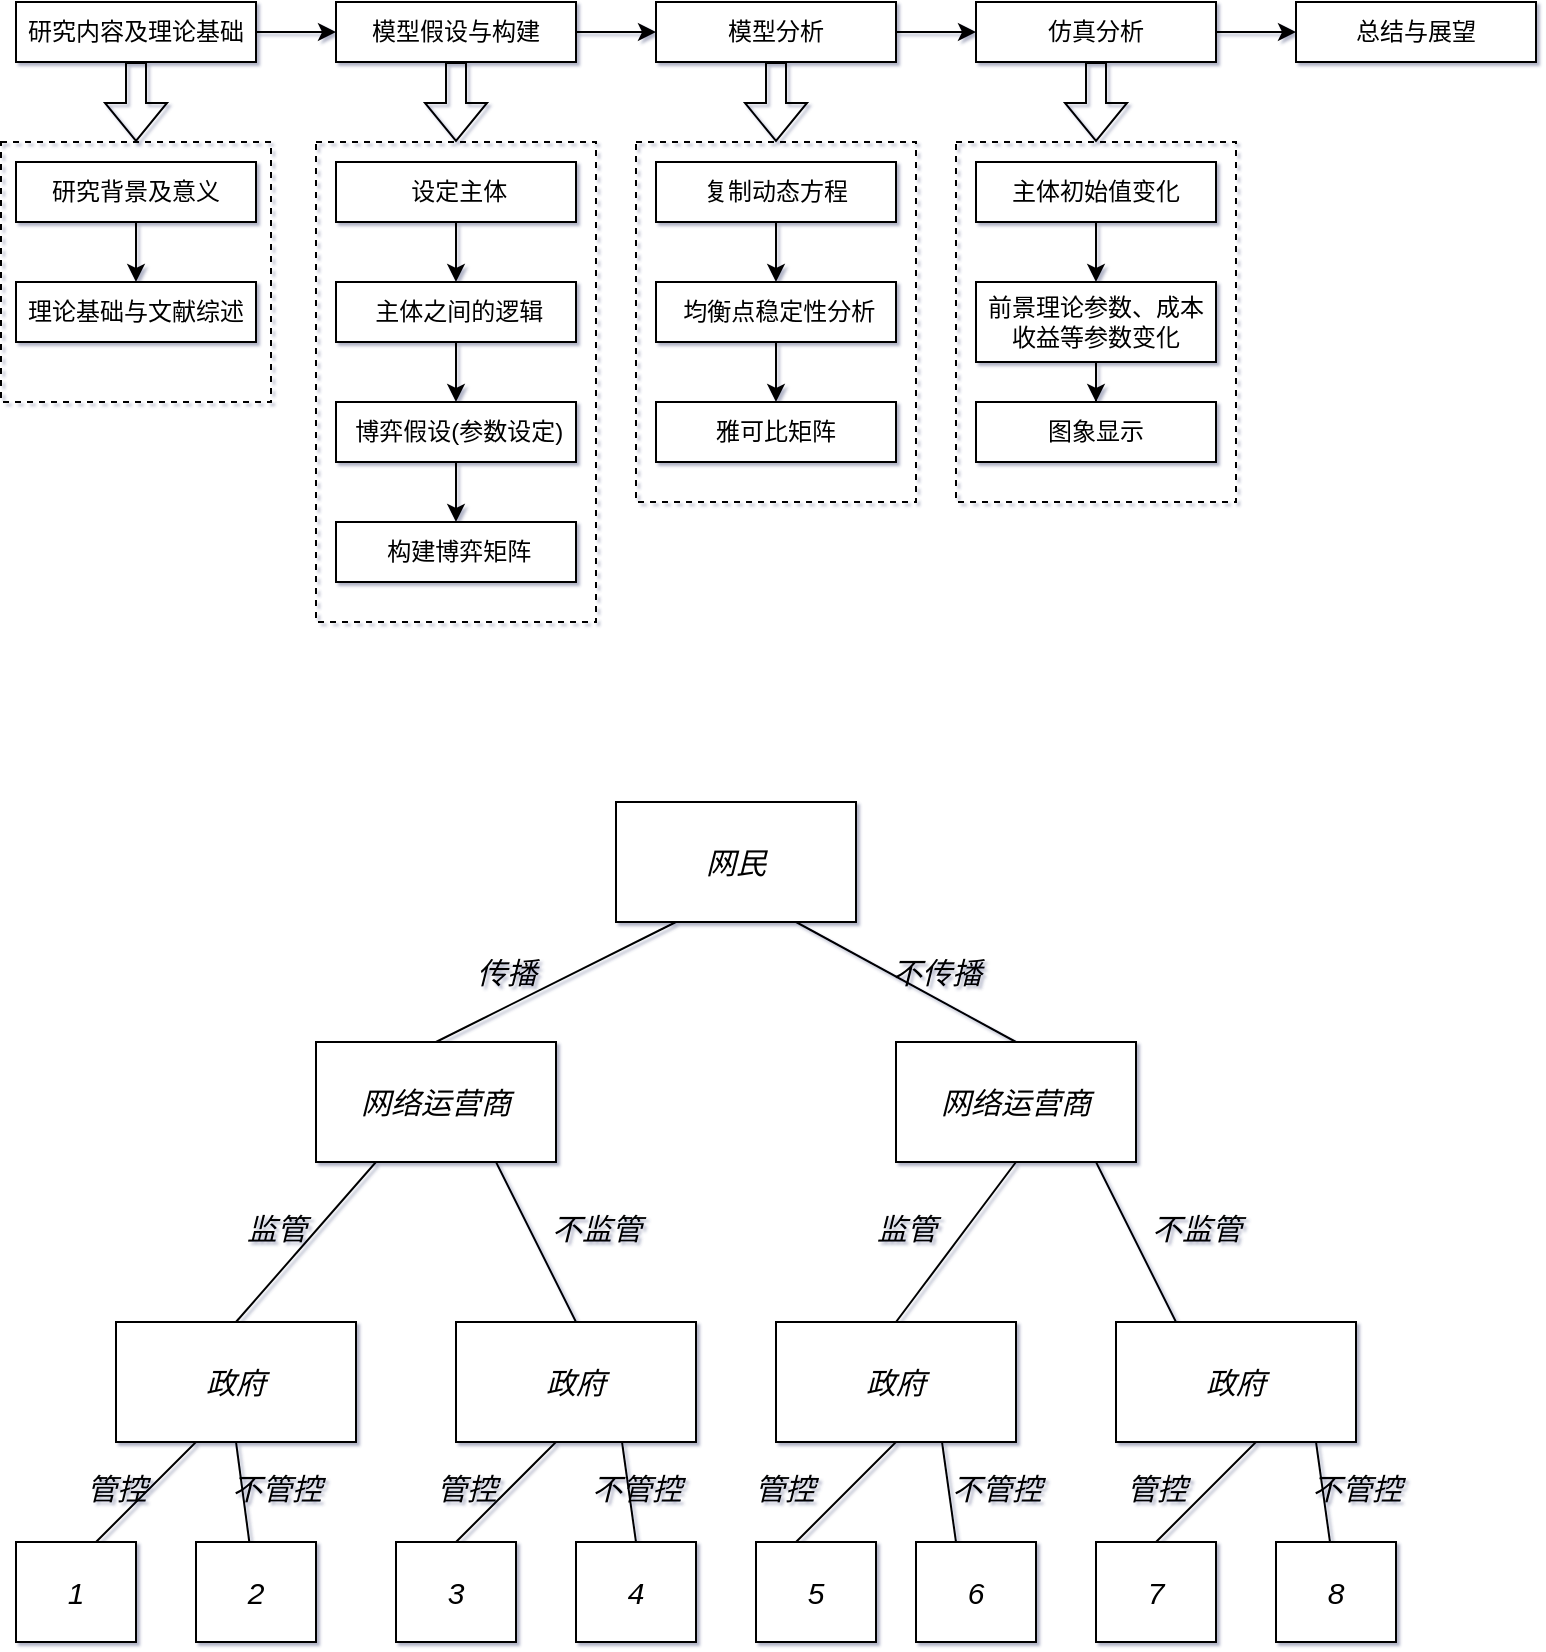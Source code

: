<mxfile version="24.1.0" type="github">
  <diagram name="第 1 页" id="m7ZOV6HE41c2tK7prYmj">
    <mxGraphModel dx="858" dy="456" grid="0" gridSize="10" guides="1" tooltips="1" connect="1" arrows="1" fold="1" page="1" pageScale="1" pageWidth="827" pageHeight="1169" background="none" math="0" shadow="1">
      <root>
        <mxCell id="0" />
        <mxCell id="1" parent="0" />
        <mxCell id="oWNg2NpMSXeGEMVHe7Kw-49" value="" style="rounded=0;whiteSpace=wrap;html=1;dashed=1;fillColor=none;" parent="1" vertex="1">
          <mxGeometry x="22.5" y="290" width="135" height="130" as="geometry" />
        </mxCell>
        <mxCell id="oWNg2NpMSXeGEMVHe7Kw-20" value="研究背景及意义" style="rounded=0;whiteSpace=wrap;html=1;" parent="1" vertex="1">
          <mxGeometry x="30" y="300" width="120" height="30" as="geometry" />
        </mxCell>
        <mxCell id="oWNg2NpMSXeGEMVHe7Kw-54" style="edgeStyle=orthogonalEdgeStyle;rounded=0;orthogonalLoop=1;jettySize=auto;html=1;entryX=0.5;entryY=0;entryDx=0;entryDy=0;shape=flexArrow;" parent="1" source="oWNg2NpMSXeGEMVHe7Kw-10" target="oWNg2NpMSXeGEMVHe7Kw-49" edge="1">
          <mxGeometry relative="1" as="geometry" />
        </mxCell>
        <mxCell id="oWNg2NpMSXeGEMVHe7Kw-10" value="研究内容及理论基础" style="rounded=0;whiteSpace=wrap;html=1;fixDash=0;" parent="1" vertex="1">
          <mxGeometry x="30" y="220" width="120" height="30" as="geometry" />
        </mxCell>
        <mxCell id="oWNg2NpMSXeGEMVHe7Kw-55" style="edgeStyle=orthogonalEdgeStyle;rounded=0;orthogonalLoop=1;jettySize=auto;html=1;exitX=0.5;exitY=1;exitDx=0;exitDy=0;entryX=0.5;entryY=0;entryDx=0;entryDy=0;shape=flexArrow;" parent="1" source="oWNg2NpMSXeGEMVHe7Kw-11" target="oWNg2NpMSXeGEMVHe7Kw-50" edge="1">
          <mxGeometry relative="1" as="geometry" />
        </mxCell>
        <mxCell id="oWNg2NpMSXeGEMVHe7Kw-11" value="模型假设与构建" style="rounded=0;whiteSpace=wrap;html=1;fixDash=0;" parent="1" vertex="1">
          <mxGeometry x="190" y="220" width="120" height="30" as="geometry" />
        </mxCell>
        <mxCell id="oWNg2NpMSXeGEMVHe7Kw-12" value="" style="edgeStyle=orthogonalEdgeStyle;rounded=0;orthogonalLoop=1;jettySize=auto;html=1;fixDash=0;" parent="1" source="oWNg2NpMSXeGEMVHe7Kw-10" target="oWNg2NpMSXeGEMVHe7Kw-11" edge="1">
          <mxGeometry relative="1" as="geometry" />
        </mxCell>
        <mxCell id="oWNg2NpMSXeGEMVHe7Kw-56" style="edgeStyle=orthogonalEdgeStyle;rounded=0;orthogonalLoop=1;jettySize=auto;html=1;exitX=0.5;exitY=1;exitDx=0;exitDy=0;entryX=0.5;entryY=0;entryDx=0;entryDy=0;shape=flexArrow;" parent="1" source="oWNg2NpMSXeGEMVHe7Kw-13" target="oWNg2NpMSXeGEMVHe7Kw-51" edge="1">
          <mxGeometry relative="1" as="geometry" />
        </mxCell>
        <mxCell id="oWNg2NpMSXeGEMVHe7Kw-13" value="模型分析" style="rounded=0;whiteSpace=wrap;html=1;fixDash=0;" parent="1" vertex="1">
          <mxGeometry x="350" y="220" width="120" height="30" as="geometry" />
        </mxCell>
        <mxCell id="oWNg2NpMSXeGEMVHe7Kw-14" value="" style="edgeStyle=orthogonalEdgeStyle;rounded=0;orthogonalLoop=1;jettySize=auto;html=1;fixDash=0;" parent="1" source="oWNg2NpMSXeGEMVHe7Kw-11" target="oWNg2NpMSXeGEMVHe7Kw-13" edge="1">
          <mxGeometry relative="1" as="geometry" />
        </mxCell>
        <mxCell id="oWNg2NpMSXeGEMVHe7Kw-59" value="" style="edgeStyle=orthogonalEdgeStyle;rounded=0;orthogonalLoop=1;jettySize=auto;html=1;shape=flexArrow;" parent="1" source="oWNg2NpMSXeGEMVHe7Kw-15" target="oWNg2NpMSXeGEMVHe7Kw-52" edge="1">
          <mxGeometry relative="1" as="geometry" />
        </mxCell>
        <mxCell id="oWNg2NpMSXeGEMVHe7Kw-15" value="仿真分析" style="rounded=0;whiteSpace=wrap;html=1;fixDash=0;" parent="1" vertex="1">
          <mxGeometry x="510" y="220" width="120" height="30" as="geometry" />
        </mxCell>
        <mxCell id="oWNg2NpMSXeGEMVHe7Kw-16" value="" style="edgeStyle=orthogonalEdgeStyle;rounded=0;orthogonalLoop=1;jettySize=auto;html=1;fixDash=0;" parent="1" source="oWNg2NpMSXeGEMVHe7Kw-13" target="oWNg2NpMSXeGEMVHe7Kw-15" edge="1">
          <mxGeometry relative="1" as="geometry" />
        </mxCell>
        <mxCell id="oWNg2NpMSXeGEMVHe7Kw-17" value="总结与展望" style="rounded=0;whiteSpace=wrap;html=1;fixDash=0;" parent="1" vertex="1">
          <mxGeometry x="670" y="220" width="120" height="30" as="geometry" />
        </mxCell>
        <mxCell id="oWNg2NpMSXeGEMVHe7Kw-18" value="" style="edgeStyle=orthogonalEdgeStyle;rounded=0;orthogonalLoop=1;jettySize=auto;html=1;fixDash=0;" parent="1" source="oWNg2NpMSXeGEMVHe7Kw-15" target="oWNg2NpMSXeGEMVHe7Kw-17" edge="1">
          <mxGeometry relative="1" as="geometry" />
        </mxCell>
        <mxCell id="oWNg2NpMSXeGEMVHe7Kw-21" value="理论基础与文献综述" style="rounded=0;whiteSpace=wrap;html=1;" parent="1" vertex="1">
          <mxGeometry x="30" y="360" width="120" height="30" as="geometry" />
        </mxCell>
        <mxCell id="oWNg2NpMSXeGEMVHe7Kw-22" value="" style="edgeStyle=orthogonalEdgeStyle;rounded=0;orthogonalLoop=1;jettySize=auto;html=1;" parent="1" source="oWNg2NpMSXeGEMVHe7Kw-20" target="oWNg2NpMSXeGEMVHe7Kw-21" edge="1">
          <mxGeometry relative="1" as="geometry" />
        </mxCell>
        <mxCell id="oWNg2NpMSXeGEMVHe7Kw-29" value="" style="edgeStyle=orthogonalEdgeStyle;rounded=0;orthogonalLoop=1;jettySize=auto;html=1;" parent="1" source="oWNg2NpMSXeGEMVHe7Kw-23" target="oWNg2NpMSXeGEMVHe7Kw-28" edge="1">
          <mxGeometry relative="1" as="geometry" />
        </mxCell>
        <mxCell id="oWNg2NpMSXeGEMVHe7Kw-23" value="&amp;nbsp;设定主体" style="rounded=0;whiteSpace=wrap;html=1;" parent="1" vertex="1">
          <mxGeometry x="190" y="300" width="120" height="30" as="geometry" />
        </mxCell>
        <mxCell id="oWNg2NpMSXeGEMVHe7Kw-31" value="" style="edgeStyle=orthogonalEdgeStyle;rounded=0;orthogonalLoop=1;jettySize=auto;html=1;" parent="1" source="oWNg2NpMSXeGEMVHe7Kw-28" target="oWNg2NpMSXeGEMVHe7Kw-30" edge="1">
          <mxGeometry relative="1" as="geometry" />
        </mxCell>
        <mxCell id="oWNg2NpMSXeGEMVHe7Kw-28" value="&amp;nbsp;主体之间的逻辑" style="rounded=0;whiteSpace=wrap;html=1;" parent="1" vertex="1">
          <mxGeometry x="190" y="360" width="120" height="30" as="geometry" />
        </mxCell>
        <mxCell id="oWNg2NpMSXeGEMVHe7Kw-33" value="" style="edgeStyle=orthogonalEdgeStyle;rounded=0;orthogonalLoop=1;jettySize=auto;html=1;" parent="1" source="oWNg2NpMSXeGEMVHe7Kw-30" target="oWNg2NpMSXeGEMVHe7Kw-32" edge="1">
          <mxGeometry relative="1" as="geometry" />
        </mxCell>
        <mxCell id="oWNg2NpMSXeGEMVHe7Kw-30" value="&amp;nbsp;博弈假设(参数设定)" style="rounded=0;whiteSpace=wrap;html=1;" parent="1" vertex="1">
          <mxGeometry x="190" y="420" width="120" height="30" as="geometry" />
        </mxCell>
        <mxCell id="oWNg2NpMSXeGEMVHe7Kw-32" value="&amp;nbsp;构建博弈矩阵" style="rounded=0;whiteSpace=wrap;html=1;" parent="1" vertex="1">
          <mxGeometry x="190" y="480" width="120" height="30" as="geometry" />
        </mxCell>
        <mxCell id="oWNg2NpMSXeGEMVHe7Kw-40" value="" style="edgeStyle=orthogonalEdgeStyle;rounded=0;orthogonalLoop=1;jettySize=auto;html=1;" parent="1" source="oWNg2NpMSXeGEMVHe7Kw-37" target="oWNg2NpMSXeGEMVHe7Kw-39" edge="1">
          <mxGeometry relative="1" as="geometry" />
        </mxCell>
        <mxCell id="oWNg2NpMSXeGEMVHe7Kw-37" value="复制动态方程" style="rounded=0;whiteSpace=wrap;html=1;" parent="1" vertex="1">
          <mxGeometry x="350" y="300" width="120" height="30" as="geometry" />
        </mxCell>
        <mxCell id="oWNg2NpMSXeGEMVHe7Kw-42" value="" style="edgeStyle=orthogonalEdgeStyle;rounded=0;orthogonalLoop=1;jettySize=auto;html=1;" parent="1" source="oWNg2NpMSXeGEMVHe7Kw-39" target="oWNg2NpMSXeGEMVHe7Kw-41" edge="1">
          <mxGeometry relative="1" as="geometry" />
        </mxCell>
        <mxCell id="oWNg2NpMSXeGEMVHe7Kw-39" value="&amp;nbsp;均衡点稳定性分析" style="rounded=0;whiteSpace=wrap;html=1;" parent="1" vertex="1">
          <mxGeometry x="350" y="360" width="120" height="30" as="geometry" />
        </mxCell>
        <mxCell id="oWNg2NpMSXeGEMVHe7Kw-41" value="雅可比矩阵" style="rounded=0;whiteSpace=wrap;html=1;" parent="1" vertex="1">
          <mxGeometry x="350" y="420" width="120" height="30" as="geometry" />
        </mxCell>
        <mxCell id="oWNg2NpMSXeGEMVHe7Kw-45" value="" style="edgeStyle=orthogonalEdgeStyle;rounded=0;orthogonalLoop=1;jettySize=auto;html=1;" parent="1" source="oWNg2NpMSXeGEMVHe7Kw-43" target="oWNg2NpMSXeGEMVHe7Kw-44" edge="1">
          <mxGeometry relative="1" as="geometry" />
        </mxCell>
        <mxCell id="oWNg2NpMSXeGEMVHe7Kw-43" value="主体初始值变化" style="rounded=0;whiteSpace=wrap;html=1;" parent="1" vertex="1">
          <mxGeometry x="510" y="300" width="120" height="30" as="geometry" />
        </mxCell>
        <mxCell id="oWNg2NpMSXeGEMVHe7Kw-47" value="" style="edgeStyle=orthogonalEdgeStyle;rounded=0;orthogonalLoop=1;jettySize=auto;html=1;" parent="1" source="oWNg2NpMSXeGEMVHe7Kw-44" target="oWNg2NpMSXeGEMVHe7Kw-46" edge="1">
          <mxGeometry relative="1" as="geometry" />
        </mxCell>
        <mxCell id="oWNg2NpMSXeGEMVHe7Kw-44" value="前景理论参数、成本收益等参数变化" style="rounded=0;whiteSpace=wrap;html=1;" parent="1" vertex="1">
          <mxGeometry x="510" y="360" width="120" height="40" as="geometry" />
        </mxCell>
        <mxCell id="oWNg2NpMSXeGEMVHe7Kw-46" value="图象显示" style="rounded=0;whiteSpace=wrap;html=1;" parent="1" vertex="1">
          <mxGeometry x="510" y="420" width="120" height="30" as="geometry" />
        </mxCell>
        <mxCell id="oWNg2NpMSXeGEMVHe7Kw-50" value="" style="rounded=0;whiteSpace=wrap;html=1;dashed=1;fillColor=none;" parent="1" vertex="1">
          <mxGeometry x="180" y="290" width="140" height="240" as="geometry" />
        </mxCell>
        <mxCell id="oWNg2NpMSXeGEMVHe7Kw-51" value="" style="rounded=0;whiteSpace=wrap;html=1;dashed=1;fillColor=none;" parent="1" vertex="1">
          <mxGeometry x="340" y="290" width="140" height="180" as="geometry" />
        </mxCell>
        <mxCell id="oWNg2NpMSXeGEMVHe7Kw-52" value="" style="rounded=0;whiteSpace=wrap;html=1;dashed=1;fillColor=none;" parent="1" vertex="1">
          <mxGeometry x="500" y="290" width="140" height="180" as="geometry" />
        </mxCell>
        <mxCell id="w5wcLQVq9njS0NMlmDPP-1" value="&lt;font style=&quot;font-size: 15px;&quot;&gt;网民&lt;/font&gt;" style="rounded=0;whiteSpace=wrap;html=1;fontSize=15;fontStyle=2" vertex="1" parent="1">
          <mxGeometry x="330" y="620" width="120" height="60" as="geometry" />
        </mxCell>
        <mxCell id="w5wcLQVq9njS0NMlmDPP-4" value="" style="endArrow=none;html=1;rounded=0;exitX=0.5;exitY=0;exitDx=0;exitDy=0;entryX=0.25;entryY=1;entryDx=0;entryDy=0;fontSize=15;fontStyle=2" edge="1" parent="1" source="w5wcLQVq9njS0NMlmDPP-5" target="w5wcLQVq9njS0NMlmDPP-1">
          <mxGeometry width="50" height="50" relative="1" as="geometry">
            <mxPoint x="250" y="770" as="sourcePoint" />
            <mxPoint x="330" y="680" as="targetPoint" />
          </mxGeometry>
        </mxCell>
        <mxCell id="w5wcLQVq9njS0NMlmDPP-5" value="网络运营商" style="rounded=0;whiteSpace=wrap;html=1;fontSize=15;fontStyle=2" vertex="1" parent="1">
          <mxGeometry x="180" y="740" width="120" height="60" as="geometry" />
        </mxCell>
        <mxCell id="w5wcLQVq9njS0NMlmDPP-6" value="网络运营商" style="rounded=0;whiteSpace=wrap;html=1;fontSize=15;fontStyle=2" vertex="1" parent="1">
          <mxGeometry x="470" y="740" width="120" height="60" as="geometry" />
        </mxCell>
        <mxCell id="w5wcLQVq9njS0NMlmDPP-7" value="" style="endArrow=none;html=1;rounded=0;exitX=0.5;exitY=0;exitDx=0;exitDy=0;entryX=0.75;entryY=1;entryDx=0;entryDy=0;fontSize=15;fontStyle=2" edge="1" parent="1" source="w5wcLQVq9njS0NMlmDPP-6" target="w5wcLQVq9njS0NMlmDPP-1">
          <mxGeometry width="50" height="50" relative="1" as="geometry">
            <mxPoint x="370" y="770" as="sourcePoint" />
            <mxPoint x="450" y="680" as="targetPoint" />
          </mxGeometry>
        </mxCell>
        <mxCell id="w5wcLQVq9njS0NMlmDPP-8" value="传播" style="text;html=1;align=center;verticalAlign=middle;resizable=0;points=[];autosize=1;strokeColor=none;fillColor=none;fontSize=15;fontStyle=2" vertex="1" parent="1">
          <mxGeometry x="250" y="690" width="50" height="30" as="geometry" />
        </mxCell>
        <mxCell id="w5wcLQVq9njS0NMlmDPP-9" value="不传播" style="text;html=1;align=center;verticalAlign=middle;resizable=0;points=[];autosize=1;strokeColor=none;fillColor=none;fontSize=15;fontStyle=2" vertex="1" parent="1">
          <mxGeometry x="455" y="690" width="70" height="30" as="geometry" />
        </mxCell>
        <mxCell id="w5wcLQVq9njS0NMlmDPP-10" value="政府" style="rounded=0;whiteSpace=wrap;html=1;fontSize=15;fontStyle=2" vertex="1" parent="1">
          <mxGeometry x="80" y="880" width="120" height="60" as="geometry" />
        </mxCell>
        <mxCell id="w5wcLQVq9njS0NMlmDPP-11" value="政府" style="rounded=0;whiteSpace=wrap;html=1;fontSize=15;fontStyle=2" vertex="1" parent="1">
          <mxGeometry x="250" y="880" width="120" height="60" as="geometry" />
        </mxCell>
        <mxCell id="w5wcLQVq9njS0NMlmDPP-12" value="政府" style="rounded=0;whiteSpace=wrap;html=1;fontSize=15;fontStyle=2" vertex="1" parent="1">
          <mxGeometry x="410" y="880" width="120" height="60" as="geometry" />
        </mxCell>
        <mxCell id="w5wcLQVq9njS0NMlmDPP-13" value="政府" style="rounded=0;whiteSpace=wrap;html=1;fontSize=15;fontStyle=2" vertex="1" parent="1">
          <mxGeometry x="580" y="880" width="120" height="60" as="geometry" />
        </mxCell>
        <mxCell id="w5wcLQVq9njS0NMlmDPP-14" value="" style="endArrow=none;html=1;rounded=0;exitX=0.5;exitY=0;exitDx=0;exitDy=0;entryX=0.25;entryY=1;entryDx=0;entryDy=0;fontSize=15;fontStyle=2" edge="1" parent="1" source="w5wcLQVq9njS0NMlmDPP-10" target="w5wcLQVq9njS0NMlmDPP-5">
          <mxGeometry width="50" height="50" relative="1" as="geometry">
            <mxPoint x="110" y="890" as="sourcePoint" />
            <mxPoint x="200" y="800" as="targetPoint" />
          </mxGeometry>
        </mxCell>
        <mxCell id="w5wcLQVq9njS0NMlmDPP-15" value="" style="endArrow=none;html=1;rounded=0;exitX=0.5;exitY=0;exitDx=0;exitDy=0;fontSize=15;fontStyle=2" edge="1" parent="1">
          <mxGeometry width="50" height="50" relative="1" as="geometry">
            <mxPoint x="470" y="880" as="sourcePoint" />
            <mxPoint x="530" y="800" as="targetPoint" />
          </mxGeometry>
        </mxCell>
        <mxCell id="w5wcLQVq9njS0NMlmDPP-16" value="" style="endArrow=none;html=1;rounded=0;entryX=1;entryY=1;entryDx=0;entryDy=0;exitX=0.5;exitY=0;exitDx=0;exitDy=0;fontSize=15;fontStyle=2" edge="1" parent="1" source="w5wcLQVq9njS0NMlmDPP-11">
          <mxGeometry width="50" height="50" relative="1" as="geometry">
            <mxPoint x="350" y="890" as="sourcePoint" />
            <mxPoint x="270" y="800" as="targetPoint" />
          </mxGeometry>
        </mxCell>
        <mxCell id="w5wcLQVq9njS0NMlmDPP-17" value="" style="endArrow=none;html=1;rounded=0;entryX=1;entryY=1;entryDx=0;entryDy=0;exitX=0.5;exitY=0;exitDx=0;exitDy=0;fontSize=15;fontStyle=2" edge="1" parent="1">
          <mxGeometry width="50" height="50" relative="1" as="geometry">
            <mxPoint x="610" y="880" as="sourcePoint" />
            <mxPoint x="570" y="800" as="targetPoint" />
          </mxGeometry>
        </mxCell>
        <mxCell id="w5wcLQVq9njS0NMlmDPP-19" value="1" style="whiteSpace=wrap;html=1;fontSize=15;fontStyle=2" vertex="1" parent="1">
          <mxGeometry x="30" y="990" width="60" height="50" as="geometry" />
        </mxCell>
        <mxCell id="w5wcLQVq9njS0NMlmDPP-20" value="2" style="whiteSpace=wrap;html=1;fontSize=15;fontStyle=2" vertex="1" parent="1">
          <mxGeometry x="120" y="990" width="60" height="50" as="geometry" />
        </mxCell>
        <mxCell id="w5wcLQVq9njS0NMlmDPP-21" value="3" style="whiteSpace=wrap;html=1;fontSize=15;fontStyle=2" vertex="1" parent="1">
          <mxGeometry x="220" y="990" width="60" height="50" as="geometry" />
        </mxCell>
        <mxCell id="w5wcLQVq9njS0NMlmDPP-22" value="4" style="whiteSpace=wrap;html=1;fontSize=15;fontStyle=2" vertex="1" parent="1">
          <mxGeometry x="310" y="990" width="60" height="50" as="geometry" />
        </mxCell>
        <mxCell id="w5wcLQVq9njS0NMlmDPP-23" value="5" style="whiteSpace=wrap;html=1;fontSize=15;fontStyle=2" vertex="1" parent="1">
          <mxGeometry x="400" y="990" width="60" height="50" as="geometry" />
        </mxCell>
        <mxCell id="w5wcLQVq9njS0NMlmDPP-24" value="6" style="whiteSpace=wrap;html=1;fontSize=15;fontStyle=2" vertex="1" parent="1">
          <mxGeometry x="480" y="990" width="60" height="50" as="geometry" />
        </mxCell>
        <mxCell id="w5wcLQVq9njS0NMlmDPP-25" value="7" style="whiteSpace=wrap;html=1;fontSize=15;fontStyle=2" vertex="1" parent="1">
          <mxGeometry x="570" y="990" width="60" height="50" as="geometry" />
        </mxCell>
        <mxCell id="w5wcLQVq9njS0NMlmDPP-26" value="8" style="whiteSpace=wrap;html=1;fontSize=15;fontStyle=2" vertex="1" parent="1">
          <mxGeometry x="660" y="990" width="60" height="50" as="geometry" />
        </mxCell>
        <mxCell id="w5wcLQVq9njS0NMlmDPP-27" value="" style="endArrow=none;html=1;rounded=0;fontSize=15;fontStyle=2" edge="1" parent="1">
          <mxGeometry width="50" height="50" relative="1" as="geometry">
            <mxPoint x="70" y="990" as="sourcePoint" />
            <mxPoint x="120" y="940" as="targetPoint" />
          </mxGeometry>
        </mxCell>
        <mxCell id="w5wcLQVq9njS0NMlmDPP-28" value="" style="endArrow=none;html=1;rounded=0;fontSize=15;fontStyle=2" edge="1" parent="1">
          <mxGeometry width="50" height="50" relative="1" as="geometry">
            <mxPoint x="250" y="990" as="sourcePoint" />
            <mxPoint x="300" y="940" as="targetPoint" />
          </mxGeometry>
        </mxCell>
        <mxCell id="w5wcLQVq9njS0NMlmDPP-29" value="" style="endArrow=none;html=1;rounded=0;fontSize=15;fontStyle=2" edge="1" parent="1">
          <mxGeometry width="50" height="50" relative="1" as="geometry">
            <mxPoint x="420" y="990" as="sourcePoint" />
            <mxPoint x="470" y="940" as="targetPoint" />
          </mxGeometry>
        </mxCell>
        <mxCell id="w5wcLQVq9njS0NMlmDPP-30" value="" style="endArrow=none;html=1;rounded=0;fontSize=15;fontStyle=2" edge="1" parent="1">
          <mxGeometry width="50" height="50" relative="1" as="geometry">
            <mxPoint x="600" y="990" as="sourcePoint" />
            <mxPoint x="650" y="940" as="targetPoint" />
          </mxGeometry>
        </mxCell>
        <mxCell id="w5wcLQVq9njS0NMlmDPP-32" value="" style="endArrow=none;html=1;rounded=0;entryX=0.5;entryY=1;entryDx=0;entryDy=0;fontSize=15;fontStyle=2" edge="1" parent="1" source="w5wcLQVq9njS0NMlmDPP-20" target="w5wcLQVq9njS0NMlmDPP-10">
          <mxGeometry width="50" height="50" relative="1" as="geometry">
            <mxPoint x="120" y="990" as="sourcePoint" />
            <mxPoint x="170" y="940" as="targetPoint" />
          </mxGeometry>
        </mxCell>
        <mxCell id="w5wcLQVq9njS0NMlmDPP-33" value="" style="endArrow=none;html=1;rounded=0;entryX=0.5;entryY=1;entryDx=0;entryDy=0;fontSize=15;fontStyle=2" edge="1" parent="1">
          <mxGeometry width="50" height="50" relative="1" as="geometry">
            <mxPoint x="340" y="990" as="sourcePoint" />
            <mxPoint x="333" y="940" as="targetPoint" />
          </mxGeometry>
        </mxCell>
        <mxCell id="w5wcLQVq9njS0NMlmDPP-34" value="" style="endArrow=none;html=1;rounded=0;entryX=0.5;entryY=1;entryDx=0;entryDy=0;fontSize=15;fontStyle=2" edge="1" parent="1">
          <mxGeometry width="50" height="50" relative="1" as="geometry">
            <mxPoint x="500" y="990" as="sourcePoint" />
            <mxPoint x="493" y="940" as="targetPoint" />
          </mxGeometry>
        </mxCell>
        <mxCell id="w5wcLQVq9njS0NMlmDPP-35" value="" style="endArrow=none;html=1;rounded=0;entryX=0.5;entryY=1;entryDx=0;entryDy=0;fontSize=15;fontStyle=2" edge="1" parent="1">
          <mxGeometry width="50" height="50" relative="1" as="geometry">
            <mxPoint x="687" y="990" as="sourcePoint" />
            <mxPoint x="680" y="940" as="targetPoint" />
          </mxGeometry>
        </mxCell>
        <mxCell id="w5wcLQVq9njS0NMlmDPP-36" value="监管" style="text;html=1;align=center;verticalAlign=middle;resizable=0;points=[];autosize=1;strokeColor=none;fillColor=none;fontSize=15;fontStyle=2" vertex="1" parent="1">
          <mxGeometry x="135" y="818" width="50" height="30" as="geometry" />
        </mxCell>
        <mxCell id="w5wcLQVq9njS0NMlmDPP-37" value="不监管" style="text;html=1;align=center;verticalAlign=middle;resizable=0;points=[];autosize=1;strokeColor=none;fillColor=none;fontSize=15;fontStyle=2" vertex="1" parent="1">
          <mxGeometry x="285" y="818" width="70" height="30" as="geometry" />
        </mxCell>
        <mxCell id="w5wcLQVq9njS0NMlmDPP-38" value="监管" style="text;html=1;align=center;verticalAlign=middle;resizable=0;points=[];autosize=1;strokeColor=none;fillColor=none;fontSize=15;fontStyle=2" vertex="1" parent="1">
          <mxGeometry x="450" y="818" width="50" height="30" as="geometry" />
        </mxCell>
        <mxCell id="w5wcLQVq9njS0NMlmDPP-39" value="不监管" style="text;html=1;align=center;verticalAlign=middle;resizable=0;points=[];autosize=1;strokeColor=none;fillColor=none;fontSize=15;fontStyle=2" vertex="1" parent="1">
          <mxGeometry x="585" y="818" width="70" height="30" as="geometry" />
        </mxCell>
        <mxCell id="w5wcLQVq9njS0NMlmDPP-40" value="管控" style="text;html=1;align=center;verticalAlign=middle;resizable=0;points=[];autosize=1;strokeColor=none;fillColor=none;fontSize=15;fontStyle=2" vertex="1" parent="1">
          <mxGeometry x="55" y="948" width="50" height="30" as="geometry" />
        </mxCell>
        <mxCell id="w5wcLQVq9njS0NMlmDPP-41" value="不管控" style="text;html=1;align=center;verticalAlign=middle;resizable=0;points=[];autosize=1;strokeColor=none;fillColor=none;fontSize=15;fontStyle=2" vertex="1" parent="1">
          <mxGeometry x="125" y="948" width="70" height="30" as="geometry" />
        </mxCell>
        <mxCell id="w5wcLQVq9njS0NMlmDPP-42" value="管控" style="text;html=1;align=center;verticalAlign=middle;resizable=0;points=[];autosize=1;strokeColor=none;fillColor=none;fontSize=15;fontStyle=2" vertex="1" parent="1">
          <mxGeometry x="230" y="948" width="50" height="30" as="geometry" />
        </mxCell>
        <mxCell id="w5wcLQVq9njS0NMlmDPP-43" value="管控" style="text;html=1;align=center;verticalAlign=middle;resizable=0;points=[];autosize=1;strokeColor=none;fillColor=none;fontSize=15;fontStyle=2" vertex="1" parent="1">
          <mxGeometry x="575" y="948" width="50" height="30" as="geometry" />
        </mxCell>
        <mxCell id="w5wcLQVq9njS0NMlmDPP-44" value="管控" style="text;html=1;align=center;verticalAlign=middle;resizable=0;points=[];autosize=1;strokeColor=none;fillColor=none;fontSize=15;fontStyle=2" vertex="1" parent="1">
          <mxGeometry x="389" y="948" width="50" height="30" as="geometry" />
        </mxCell>
        <mxCell id="w5wcLQVq9njS0NMlmDPP-45" value="不管控" style="text;html=1;align=center;verticalAlign=middle;resizable=0;points=[];autosize=1;strokeColor=none;fillColor=none;fontSize=15;fontStyle=2" vertex="1" parent="1">
          <mxGeometry x="665" y="948" width="70" height="30" as="geometry" />
        </mxCell>
        <mxCell id="w5wcLQVq9njS0NMlmDPP-46" value="不管控" style="text;html=1;align=center;verticalAlign=middle;resizable=0;points=[];autosize=1;strokeColor=none;fillColor=none;fontSize=15;fontStyle=2" vertex="1" parent="1">
          <mxGeometry x="485" y="948" width="70" height="30" as="geometry" />
        </mxCell>
        <mxCell id="w5wcLQVq9njS0NMlmDPP-47" value="不管控" style="text;html=1;align=center;verticalAlign=middle;resizable=0;points=[];autosize=1;strokeColor=none;fillColor=none;fontSize=15;fontStyle=2" vertex="1" parent="1">
          <mxGeometry x="305" y="948" width="70" height="30" as="geometry" />
        </mxCell>
      </root>
    </mxGraphModel>
  </diagram>
</mxfile>
